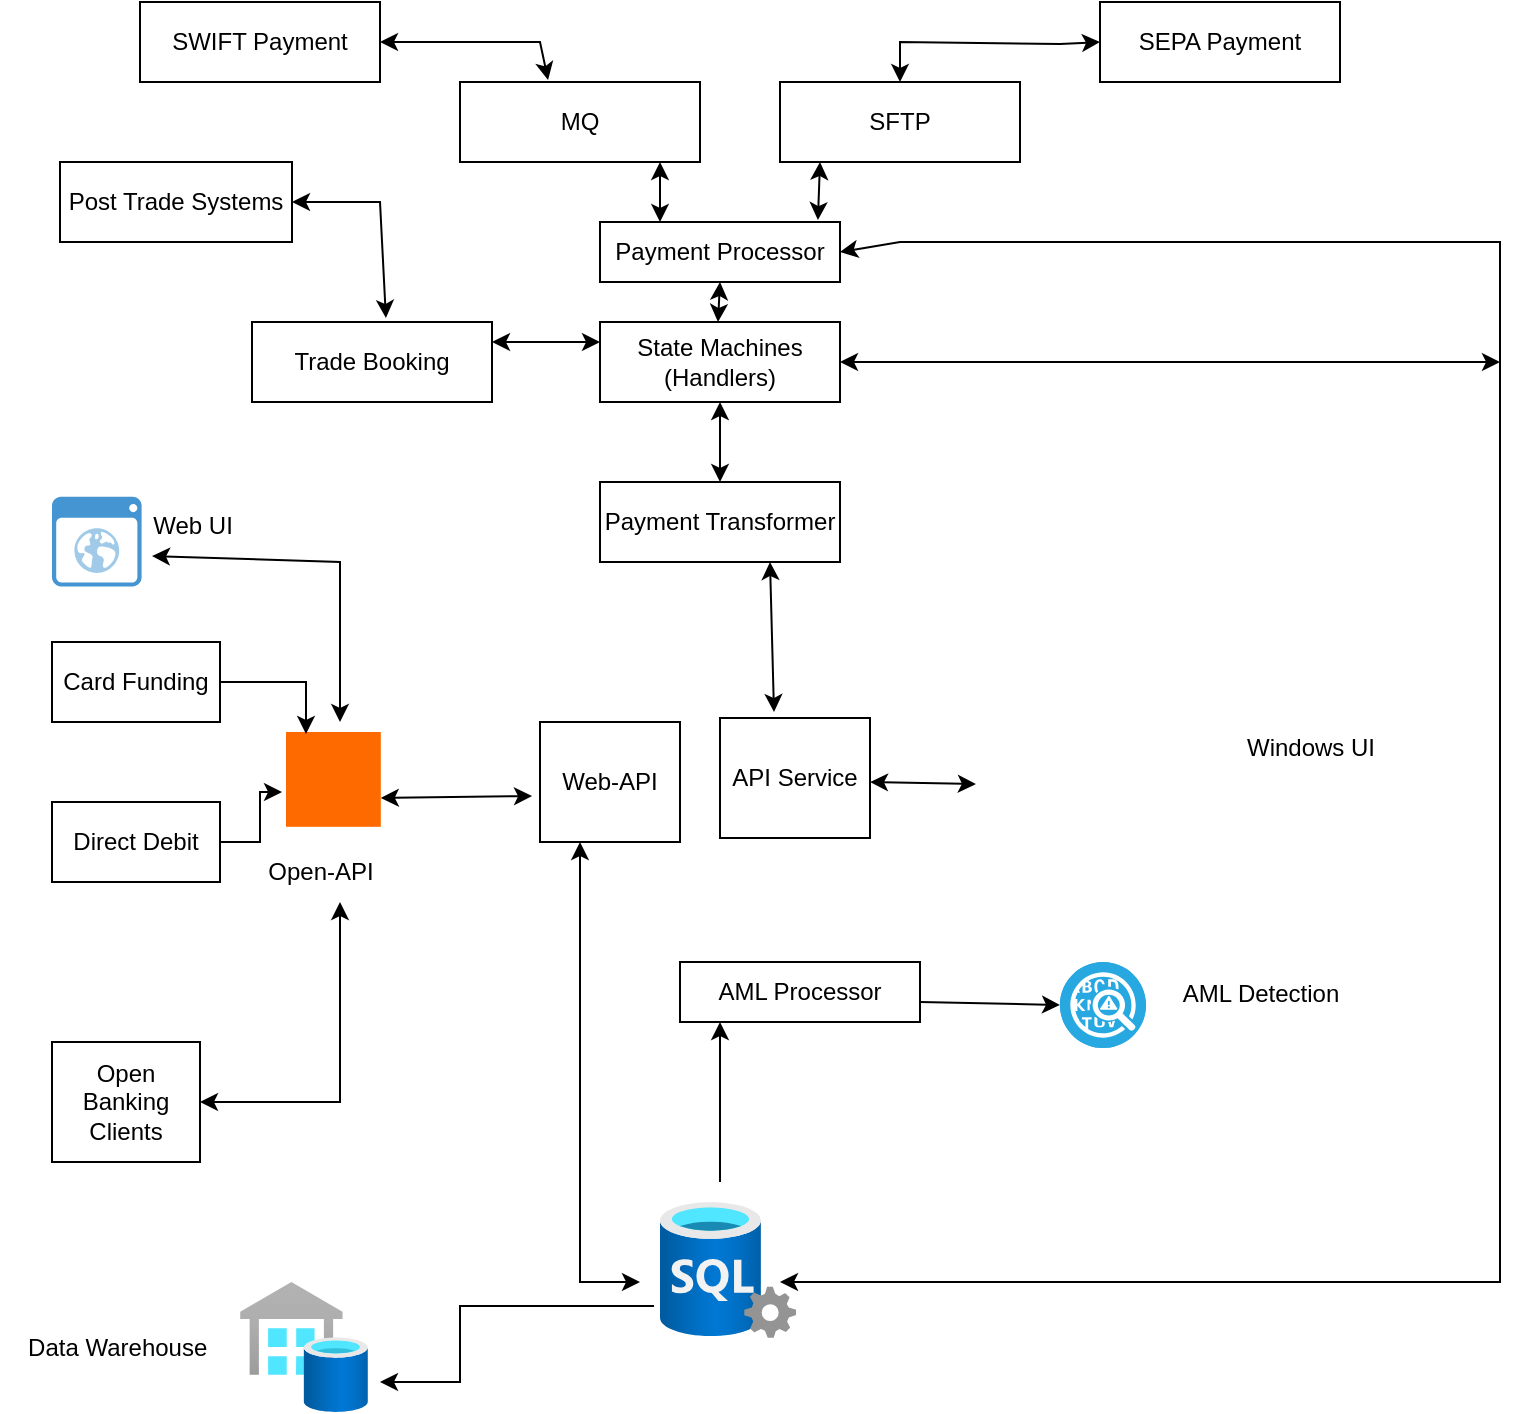<mxfile version="26.0.10">
  <diagram name="Page-1" id="FlKXEsf6NecXJLn8cm3T">
    <mxGraphModel dx="1434" dy="746" grid="1" gridSize="10" guides="1" tooltips="1" connect="1" arrows="1" fold="1" page="1" pageScale="1" pageWidth="850" pageHeight="1100" math="0" shadow="0">
      <root>
        <mxCell id="0" />
        <mxCell id="1" parent="0" />
        <mxCell id="HXBWa4Z52gTGo2rOVxVv-3" value="SWIFT Payment" style="rounded=0;whiteSpace=wrap;html=1;" parent="1" vertex="1">
          <mxGeometry x="120" y="40" width="120" height="40" as="geometry" />
        </mxCell>
        <mxCell id="HXBWa4Z52gTGo2rOVxVv-4" value="SEPA Payment" style="rounded=0;whiteSpace=wrap;html=1;" parent="1" vertex="1">
          <mxGeometry x="600" y="40" width="120" height="40" as="geometry" />
        </mxCell>
        <mxCell id="HXBWa4Z52gTGo2rOVxVv-5" value="MQ" style="rounded=0;whiteSpace=wrap;html=1;" parent="1" vertex="1">
          <mxGeometry x="280" y="80" width="120" height="40" as="geometry" />
        </mxCell>
        <mxCell id="HXBWa4Z52gTGo2rOVxVv-11" value="Payment Processor" style="rounded=0;whiteSpace=wrap;html=1;" parent="1" vertex="1">
          <mxGeometry x="350" y="150" width="120" height="30" as="geometry" />
        </mxCell>
        <mxCell id="NUsTyzqWWJ3NzxP0thtO-1" value="SFTP" style="rounded=0;whiteSpace=wrap;html=1;" vertex="1" parent="1">
          <mxGeometry x="440" y="80" width="120" height="40" as="geometry" />
        </mxCell>
        <mxCell id="NUsTyzqWWJ3NzxP0thtO-7" value="" style="endArrow=classic;startArrow=classic;html=1;rounded=0;exitX=1;exitY=0.5;exitDx=0;exitDy=0;entryX=0.367;entryY=-0.025;entryDx=0;entryDy=0;entryPerimeter=0;" edge="1" parent="1" source="HXBWa4Z52gTGo2rOVxVv-3" target="HXBWa4Z52gTGo2rOVxVv-5">
          <mxGeometry width="50" height="50" relative="1" as="geometry">
            <mxPoint x="250" y="80" as="sourcePoint" />
            <mxPoint x="300" y="30" as="targetPoint" />
            <Array as="points">
              <mxPoint x="320" y="60" />
            </Array>
          </mxGeometry>
        </mxCell>
        <mxCell id="NUsTyzqWWJ3NzxP0thtO-8" value="" style="endArrow=classic;startArrow=classic;html=1;rounded=0;exitX=0.5;exitY=0;exitDx=0;exitDy=0;entryX=0;entryY=0.5;entryDx=0;entryDy=0;" edge="1" parent="1" source="NUsTyzqWWJ3NzxP0thtO-1" target="HXBWa4Z52gTGo2rOVxVv-4">
          <mxGeometry width="50" height="50" relative="1" as="geometry">
            <mxPoint x="500" y="61" as="sourcePoint" />
            <mxPoint x="584" y="80" as="targetPoint" />
            <Array as="points">
              <mxPoint x="500" y="60" />
              <mxPoint x="580" y="61" />
            </Array>
          </mxGeometry>
        </mxCell>
        <mxCell id="NUsTyzqWWJ3NzxP0thtO-10" value="" style="endArrow=classic;startArrow=classic;html=1;rounded=0;entryX=1;entryY=0.5;entryDx=0;entryDy=0;" edge="1" parent="1" target="HXBWa4Z52gTGo2rOVxVv-11">
          <mxGeometry width="50" height="50" relative="1" as="geometry">
            <mxPoint x="440" y="680" as="sourcePoint" />
            <mxPoint x="450" y="360" as="targetPoint" />
            <Array as="points">
              <mxPoint x="620" y="680" />
              <mxPoint x="800" y="680" />
              <mxPoint x="800" y="160" />
              <mxPoint x="640" y="160" />
              <mxPoint x="500" y="160" />
            </Array>
          </mxGeometry>
        </mxCell>
        <mxCell id="NUsTyzqWWJ3NzxP0thtO-11" value="" style="image;aspect=fixed;html=1;points=[];align=center;fontSize=12;image=img/lib/azure2/databases/SQL_Server.svg;" vertex="1" parent="1">
          <mxGeometry x="380" y="640" width="68" height="68" as="geometry" />
        </mxCell>
        <mxCell id="NUsTyzqWWJ3NzxP0thtO-12" value="State Machines (Handlers)" style="rounded=0;whiteSpace=wrap;html=1;" vertex="1" parent="1">
          <mxGeometry x="350" y="200" width="120" height="40" as="geometry" />
        </mxCell>
        <mxCell id="NUsTyzqWWJ3NzxP0thtO-13" value="Payment Transformer" style="rounded=0;whiteSpace=wrap;html=1;" vertex="1" parent="1">
          <mxGeometry x="350" y="280" width="120" height="40" as="geometry" />
        </mxCell>
        <mxCell id="NUsTyzqWWJ3NzxP0thtO-14" value="" style="shape=image;html=1;verticalAlign=top;verticalLabelPosition=bottom;labelBackgroundColor=#ffffff;imageAspect=0;aspect=fixed;image=https://cdn3.iconfinder.com/data/icons/UltimateGnome/128x128/apps/gnome-remote-desktop.png" vertex="1" parent="1">
          <mxGeometry x="540" y="360" width="128" height="128" as="geometry" />
        </mxCell>
        <mxCell id="NUsTyzqWWJ3NzxP0thtO-15" value="Windows UI" style="text;html=1;align=center;verticalAlign=middle;resizable=0;points=[];autosize=1;strokeColor=none;fillColor=none;" vertex="1" parent="1">
          <mxGeometry x="660" y="398" width="90" height="30" as="geometry" />
        </mxCell>
        <mxCell id="NUsTyzqWWJ3NzxP0thtO-16" value="API Service" style="rounded=0;whiteSpace=wrap;html=1;" vertex="1" parent="1">
          <mxGeometry x="410" y="398" width="75" height="60" as="geometry" />
        </mxCell>
        <mxCell id="NUsTyzqWWJ3NzxP0thtO-17" value="" style="endArrow=classic;startArrow=classic;html=1;rounded=0;entryX=-0.016;entryY=0.555;entryDx=0;entryDy=0;entryPerimeter=0;" edge="1" parent="1" target="NUsTyzqWWJ3NzxP0thtO-14">
          <mxGeometry width="50" height="50" relative="1" as="geometry">
            <mxPoint x="485" y="430" as="sourcePoint" />
            <mxPoint x="535" y="380" as="targetPoint" />
          </mxGeometry>
        </mxCell>
        <mxCell id="NUsTyzqWWJ3NzxP0thtO-19" value="" style="endArrow=classic;startArrow=classic;html=1;rounded=0;" edge="1" parent="1">
          <mxGeometry width="50" height="50" relative="1" as="geometry">
            <mxPoint x="470" y="220" as="sourcePoint" />
            <mxPoint x="800" y="220" as="targetPoint" />
          </mxGeometry>
        </mxCell>
        <mxCell id="NUsTyzqWWJ3NzxP0thtO-21" value="Web-API" style="rounded=0;whiteSpace=wrap;html=1;" vertex="1" parent="1">
          <mxGeometry x="320" y="400" width="70" height="60" as="geometry" />
        </mxCell>
        <mxCell id="NUsTyzqWWJ3NzxP0thtO-23" value="" style="endArrow=classic;startArrow=classic;html=1;rounded=0;" edge="1" parent="1">
          <mxGeometry width="50" height="50" relative="1" as="geometry">
            <mxPoint x="370" y="680" as="sourcePoint" />
            <mxPoint x="340" y="460" as="targetPoint" />
            <Array as="points">
              <mxPoint x="340" y="680" />
            </Array>
          </mxGeometry>
        </mxCell>
        <mxCell id="NUsTyzqWWJ3NzxP0thtO-24" value="" style="points=[];aspect=fixed;html=1;align=center;shadow=0;dashed=0;fillColor=#FF6A00;strokeColor=none;shape=mxgraph.alibaba_cloud.openapi_explorer;" vertex="1" parent="1">
          <mxGeometry x="193" y="405" width="47.4" height="47.4" as="geometry" />
        </mxCell>
        <mxCell id="NUsTyzqWWJ3NzxP0thtO-25" value="Open-API" style="text;html=1;align=center;verticalAlign=middle;resizable=0;points=[];autosize=1;strokeColor=none;fillColor=none;" vertex="1" parent="1">
          <mxGeometry x="170" y="460" width="80" height="30" as="geometry" />
        </mxCell>
        <mxCell id="NUsTyzqWWJ3NzxP0thtO-26" value="" style="endArrow=classic;startArrow=classic;html=1;rounded=0;entryX=-0.057;entryY=0.617;entryDx=0;entryDy=0;entryPerimeter=0;" edge="1" parent="1" target="NUsTyzqWWJ3NzxP0thtO-21">
          <mxGeometry width="50" height="50" relative="1" as="geometry">
            <mxPoint x="240.4" y="438" as="sourcePoint" />
            <mxPoint x="290.4" y="388" as="targetPoint" />
          </mxGeometry>
        </mxCell>
        <mxCell id="NUsTyzqWWJ3NzxP0thtO-27" value="" style="shadow=0;dashed=0;html=1;strokeColor=none;fillColor=#4495D1;labelPosition=center;verticalLabelPosition=bottom;verticalAlign=top;align=center;outlineConnect=0;shape=mxgraph.veeam.2d.web_ui;" vertex="1" parent="1">
          <mxGeometry x="76" y="287.4" width="44.8" height="44.8" as="geometry" />
        </mxCell>
        <mxCell id="NUsTyzqWWJ3NzxP0thtO-28" value="Web UI" style="text;html=1;align=center;verticalAlign=middle;resizable=0;points=[];autosize=1;strokeColor=none;fillColor=none;" vertex="1" parent="1">
          <mxGeometry x="115.8" y="287.4" width="60" height="30" as="geometry" />
        </mxCell>
        <mxCell id="NUsTyzqWWJ3NzxP0thtO-29" value="Open Banking Clients" style="rounded=0;whiteSpace=wrap;html=1;" vertex="1" parent="1">
          <mxGeometry x="76" y="560" width="74" height="60" as="geometry" />
        </mxCell>
        <mxCell id="NUsTyzqWWJ3NzxP0thtO-30" value="" style="endArrow=classic;startArrow=classic;html=1;rounded=0;exitX=1;exitY=0.5;exitDx=0;exitDy=0;" edge="1" parent="1" source="NUsTyzqWWJ3NzxP0thtO-29">
          <mxGeometry width="50" height="50" relative="1" as="geometry">
            <mxPoint x="170" y="540" as="sourcePoint" />
            <mxPoint x="220" y="490" as="targetPoint" />
            <Array as="points">
              <mxPoint x="220" y="590" />
            </Array>
          </mxGeometry>
        </mxCell>
        <mxCell id="NUsTyzqWWJ3NzxP0thtO-32" value="" style="endArrow=classic;startArrow=classic;html=1;rounded=0;" edge="1" parent="1">
          <mxGeometry width="50" height="50" relative="1" as="geometry">
            <mxPoint x="126" y="317" as="sourcePoint" />
            <mxPoint x="220" y="400" as="targetPoint" />
            <Array as="points">
              <mxPoint x="220" y="320" />
            </Array>
          </mxGeometry>
        </mxCell>
        <mxCell id="NUsTyzqWWJ3NzxP0thtO-33" value="" style="endArrow=classic;startArrow=classic;html=1;rounded=0;exitX=0.36;exitY=-0.05;exitDx=0;exitDy=0;exitPerimeter=0;" edge="1" parent="1" source="NUsTyzqWWJ3NzxP0thtO-16">
          <mxGeometry width="50" height="50" relative="1" as="geometry">
            <mxPoint x="385" y="370" as="sourcePoint" />
            <mxPoint x="435" y="320" as="targetPoint" />
          </mxGeometry>
        </mxCell>
        <mxCell id="NUsTyzqWWJ3NzxP0thtO-34" value="" style="endArrow=classic;startArrow=classic;html=1;rounded=0;exitX=0.25;exitY=0;exitDx=0;exitDy=0;" edge="1" parent="1" source="HXBWa4Z52gTGo2rOVxVv-11">
          <mxGeometry width="50" height="50" relative="1" as="geometry">
            <mxPoint x="330" y="170" as="sourcePoint" />
            <mxPoint x="380" y="120" as="targetPoint" />
          </mxGeometry>
        </mxCell>
        <mxCell id="NUsTyzqWWJ3NzxP0thtO-36" value="" style="endArrow=classic;startArrow=classic;html=1;rounded=0;exitX=0.908;exitY=-0.033;exitDx=0;exitDy=0;exitPerimeter=0;" edge="1" parent="1" source="HXBWa4Z52gTGo2rOVxVv-11">
          <mxGeometry width="50" height="50" relative="1" as="geometry">
            <mxPoint x="410" y="170" as="sourcePoint" />
            <mxPoint x="460" y="120" as="targetPoint" />
          </mxGeometry>
        </mxCell>
        <mxCell id="NUsTyzqWWJ3NzxP0thtO-37" value="" style="endArrow=classic;startArrow=classic;html=1;rounded=0;exitX=0.25;exitY=0;exitDx=0;exitDy=0;" edge="1" parent="1">
          <mxGeometry width="50" height="50" relative="1" as="geometry">
            <mxPoint x="409" y="200" as="sourcePoint" />
            <mxPoint x="410" y="180" as="targetPoint" />
          </mxGeometry>
        </mxCell>
        <mxCell id="NUsTyzqWWJ3NzxP0thtO-38" value="" style="endArrow=classic;startArrow=classic;html=1;rounded=0;exitX=0.5;exitY=0;exitDx=0;exitDy=0;" edge="1" parent="1" source="NUsTyzqWWJ3NzxP0thtO-13">
          <mxGeometry width="50" height="50" relative="1" as="geometry">
            <mxPoint x="409" y="269" as="sourcePoint" />
            <mxPoint x="410" y="240" as="targetPoint" />
          </mxGeometry>
        </mxCell>
        <mxCell id="NUsTyzqWWJ3NzxP0thtO-39" value="Card Funding" style="rounded=0;whiteSpace=wrap;html=1;" vertex="1" parent="1">
          <mxGeometry x="76" y="360" width="84" height="40" as="geometry" />
        </mxCell>
        <mxCell id="NUsTyzqWWJ3NzxP0thtO-40" value="Direct Debit" style="rounded=0;whiteSpace=wrap;html=1;" vertex="1" parent="1">
          <mxGeometry x="76" y="440" width="84" height="40" as="geometry" />
        </mxCell>
        <mxCell id="NUsTyzqWWJ3NzxP0thtO-41" style="edgeStyle=orthogonalEdgeStyle;rounded=0;orthogonalLoop=1;jettySize=auto;html=1;exitX=1;exitY=0.5;exitDx=0;exitDy=0;entryX=0.211;entryY=0.021;entryDx=0;entryDy=0;entryPerimeter=0;" edge="1" parent="1" source="NUsTyzqWWJ3NzxP0thtO-39" target="NUsTyzqWWJ3NzxP0thtO-24">
          <mxGeometry relative="1" as="geometry" />
        </mxCell>
        <mxCell id="NUsTyzqWWJ3NzxP0thtO-43" style="edgeStyle=orthogonalEdgeStyle;rounded=0;orthogonalLoop=1;jettySize=auto;html=1;entryX=-0.042;entryY=0.633;entryDx=0;entryDy=0;entryPerimeter=0;" edge="1" parent="1" source="NUsTyzqWWJ3NzxP0thtO-40" target="NUsTyzqWWJ3NzxP0thtO-24">
          <mxGeometry relative="1" as="geometry" />
        </mxCell>
        <mxCell id="NUsTyzqWWJ3NzxP0thtO-44" value="Trade Booking" style="rounded=0;whiteSpace=wrap;html=1;" vertex="1" parent="1">
          <mxGeometry x="176" y="200" width="120" height="40" as="geometry" />
        </mxCell>
        <mxCell id="NUsTyzqWWJ3NzxP0thtO-45" value="" style="endArrow=classic;startArrow=classic;html=1;rounded=0;exitX=1;exitY=0.25;exitDx=0;exitDy=0;" edge="1" parent="1" source="NUsTyzqWWJ3NzxP0thtO-44">
          <mxGeometry width="50" height="50" relative="1" as="geometry">
            <mxPoint x="300" y="260" as="sourcePoint" />
            <mxPoint x="350" y="210" as="targetPoint" />
          </mxGeometry>
        </mxCell>
        <mxCell id="NUsTyzqWWJ3NzxP0thtO-46" value="Post Trade Systems" style="rounded=0;whiteSpace=wrap;html=1;" vertex="1" parent="1">
          <mxGeometry x="80" y="120" width="116" height="40" as="geometry" />
        </mxCell>
        <mxCell id="NUsTyzqWWJ3NzxP0thtO-47" value="" style="endArrow=classic;startArrow=classic;html=1;rounded=0;entryX=0.558;entryY=-0.05;entryDx=0;entryDy=0;entryPerimeter=0;" edge="1" parent="1" target="NUsTyzqWWJ3NzxP0thtO-44">
          <mxGeometry width="50" height="50" relative="1" as="geometry">
            <mxPoint x="196" y="140" as="sourcePoint" />
            <mxPoint x="250" y="200" as="targetPoint" />
            <Array as="points">
              <mxPoint x="240" y="140" />
            </Array>
          </mxGeometry>
        </mxCell>
        <mxCell id="NUsTyzqWWJ3NzxP0thtO-48" value="" style="image;aspect=fixed;html=1;points=[];align=center;fontSize=12;image=img/lib/azure2/integration/SQL_Data_Warehouses.svg;" vertex="1" parent="1">
          <mxGeometry x="170" y="680" width="64" height="65" as="geometry" />
        </mxCell>
        <mxCell id="NUsTyzqWWJ3NzxP0thtO-49" value="" style="endArrow=classic;html=1;rounded=0;exitX=-0.044;exitY=0.765;exitDx=0;exitDy=0;exitPerimeter=0;" edge="1" parent="1" source="NUsTyzqWWJ3NzxP0thtO-11">
          <mxGeometry width="50" height="50" relative="1" as="geometry">
            <mxPoint x="270" y="737.5" as="sourcePoint" />
            <mxPoint x="240" y="730" as="targetPoint" />
            <Array as="points">
              <mxPoint x="280" y="692" />
              <mxPoint x="280" y="730" />
            </Array>
          </mxGeometry>
        </mxCell>
        <mxCell id="NUsTyzqWWJ3NzxP0thtO-50" value="Data Warehouse&amp;nbsp;" style="text;html=1;align=center;verticalAlign=middle;resizable=0;points=[];autosize=1;strokeColor=none;fillColor=none;" vertex="1" parent="1">
          <mxGeometry x="50" y="697.5" width="120" height="30" as="geometry" />
        </mxCell>
        <mxCell id="NUsTyzqWWJ3NzxP0thtO-53" value="" style="fillColor=#28A8E0;verticalLabelPosition=bottom;sketch=0;html=1;strokeColor=#ffffff;verticalAlign=top;align=center;points=[[0.145,0.145,0],[0.5,0,0],[0.855,0.145,0],[1,0.5,0],[0.855,0.855,0],[0.5,1,0],[0.145,0.855,0],[0,0.5,0]];pointerEvents=1;shape=mxgraph.cisco_safe.compositeIcon;bgIcon=ellipse;resIcon=mxgraph.cisco_safe.capability.anomaly_detection;" vertex="1" parent="1">
          <mxGeometry x="580" y="520" width="43" height="43" as="geometry" />
        </mxCell>
        <mxCell id="NUsTyzqWWJ3NzxP0thtO-54" value="AML Detection&lt;div&gt;&lt;br&gt;&lt;/div&gt;" style="text;html=1;align=center;verticalAlign=middle;resizable=0;points=[];autosize=1;strokeColor=none;fillColor=none;" vertex="1" parent="1">
          <mxGeometry x="630" y="523" width="100" height="40" as="geometry" />
        </mxCell>
        <mxCell id="NUsTyzqWWJ3NzxP0thtO-55" value="AML Processor" style="rounded=0;whiteSpace=wrap;html=1;" vertex="1" parent="1">
          <mxGeometry x="390" y="520" width="120" height="30" as="geometry" />
        </mxCell>
        <mxCell id="NUsTyzqWWJ3NzxP0thtO-56" value="" style="endArrow=classic;html=1;rounded=0;" edge="1" parent="1">
          <mxGeometry width="50" height="50" relative="1" as="geometry">
            <mxPoint x="410" y="630" as="sourcePoint" />
            <mxPoint x="410" y="550" as="targetPoint" />
          </mxGeometry>
        </mxCell>
        <mxCell id="NUsTyzqWWJ3NzxP0thtO-57" value="" style="endArrow=classic;html=1;rounded=0;entryX=0;entryY=0.5;entryDx=0;entryDy=0;entryPerimeter=0;" edge="1" parent="1" target="NUsTyzqWWJ3NzxP0thtO-53">
          <mxGeometry width="50" height="50" relative="1" as="geometry">
            <mxPoint x="510" y="540" as="sourcePoint" />
            <mxPoint x="560" y="490" as="targetPoint" />
          </mxGeometry>
        </mxCell>
      </root>
    </mxGraphModel>
  </diagram>
</mxfile>
